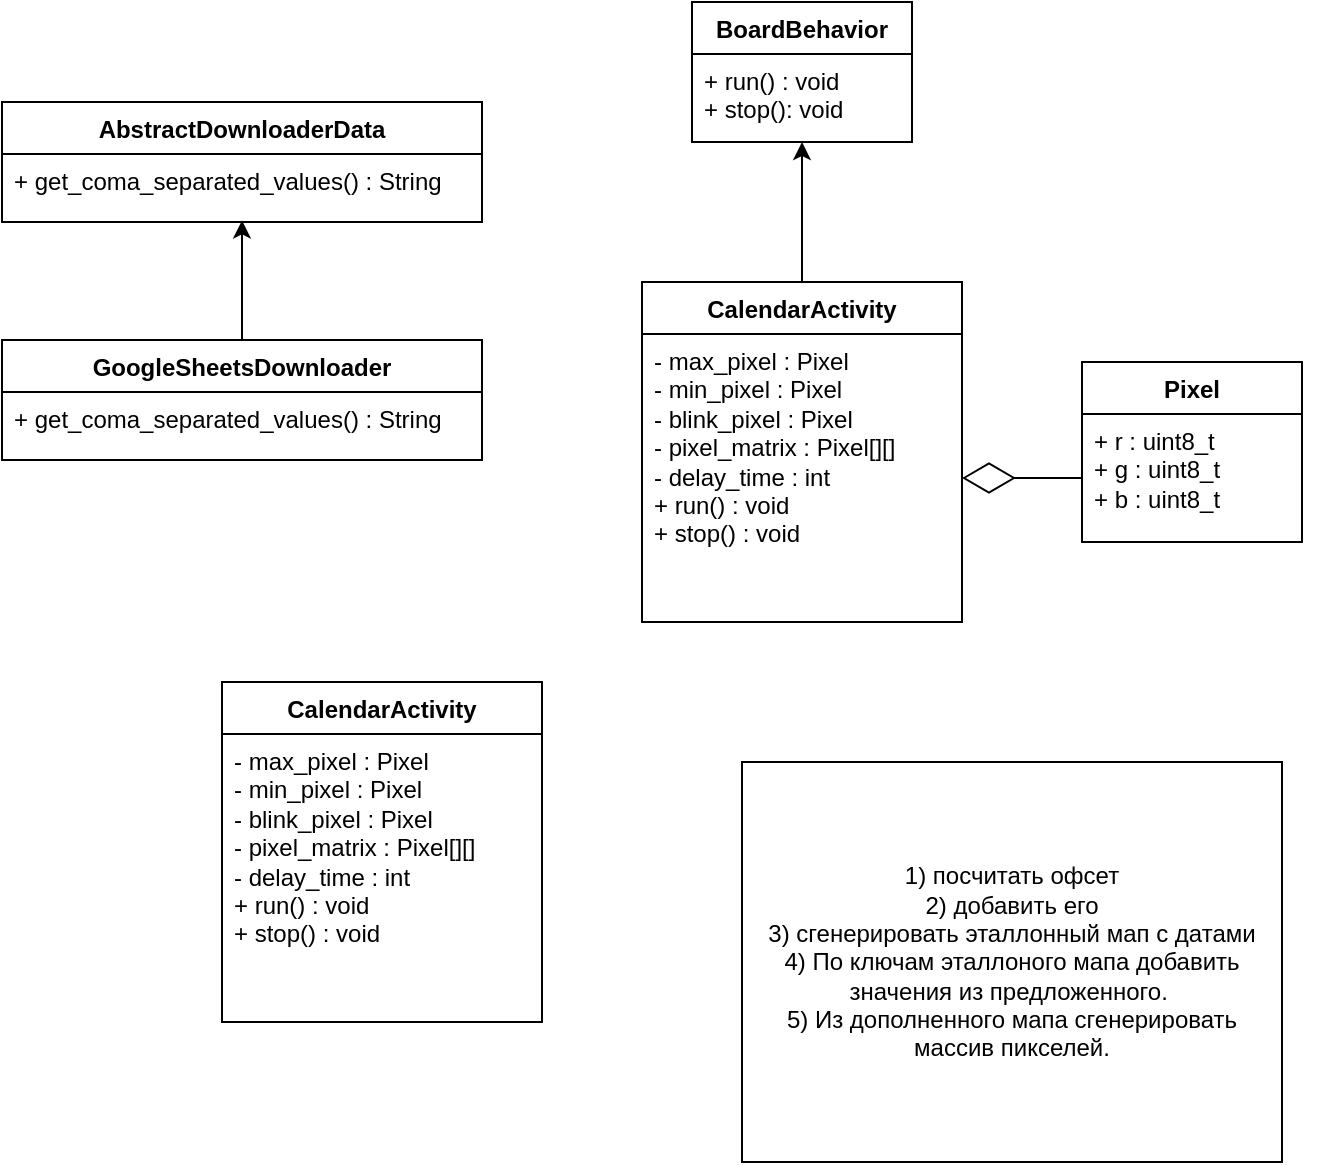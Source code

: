 <mxfile version="21.0.2" type="github">
  <diagram name="Страница 1" id="qSKyALommbcV9Hr9bnK2">
    <mxGraphModel dx="1194" dy="726" grid="1" gridSize="10" guides="1" tooltips="1" connect="1" arrows="1" fold="1" page="1" pageScale="1" pageWidth="827" pageHeight="1169" math="0" shadow="0">
      <root>
        <mxCell id="0" />
        <mxCell id="1" parent="0" />
        <mxCell id="8cvvy75W_X1OJA95X1FM-3" value="AbstractDownloaderData" style="swimlane;fontStyle=1;align=center;verticalAlign=top;childLayout=stackLayout;horizontal=1;startSize=26;horizontalStack=0;resizeParent=1;resizeParentMax=0;resizeLast=0;collapsible=1;marginBottom=0;whiteSpace=wrap;html=1;rounded=1;shadow=0;arcSize=0;" parent="1" vertex="1">
          <mxGeometry x="120" y="440" width="240" height="60" as="geometry" />
        </mxCell>
        <mxCell id="8cvvy75W_X1OJA95X1FM-6" value="+&amp;nbsp;get_coma_separated_values() : String" style="text;strokeColor=none;fillColor=none;align=left;verticalAlign=top;spacingLeft=4;spacingRight=4;overflow=hidden;rotatable=0;points=[[0,0.5],[1,0.5]];portConstraint=eastwest;whiteSpace=wrap;html=1;" parent="8cvvy75W_X1OJA95X1FM-3" vertex="1">
          <mxGeometry y="26" width="240" height="34" as="geometry" />
        </mxCell>
        <mxCell id="8cvvy75W_X1OJA95X1FM-33" style="edgeStyle=orthogonalEdgeStyle;rounded=0;orthogonalLoop=1;jettySize=auto;html=1;exitX=0.5;exitY=0;exitDx=0;exitDy=0;entryX=0.5;entryY=0.977;entryDx=0;entryDy=0;entryPerimeter=0;" parent="1" source="8cvvy75W_X1OJA95X1FM-20" target="8cvvy75W_X1OJA95X1FM-6" edge="1">
          <mxGeometry relative="1" as="geometry" />
        </mxCell>
        <mxCell id="8cvvy75W_X1OJA95X1FM-20" value="GoogleSheetsDownloader" style="swimlane;fontStyle=1;align=center;verticalAlign=top;childLayout=stackLayout;horizontal=1;startSize=26;horizontalStack=0;resizeParent=1;resizeParentMax=0;resizeLast=0;collapsible=1;marginBottom=0;whiteSpace=wrap;html=1;rounded=1;shadow=0;arcSize=0;" parent="1" vertex="1">
          <mxGeometry x="120" y="559" width="240" height="60" as="geometry" />
        </mxCell>
        <mxCell id="8cvvy75W_X1OJA95X1FM-21" value="+&amp;nbsp;get_coma_separated_values() : String&lt;br&gt;" style="text;strokeColor=none;fillColor=none;align=left;verticalAlign=top;spacingLeft=4;spacingRight=4;overflow=hidden;rotatable=0;points=[[0,0.5],[1,0.5]];portConstraint=eastwest;whiteSpace=wrap;html=1;" parent="8cvvy75W_X1OJA95X1FM-20" vertex="1">
          <mxGeometry y="26" width="240" height="34" as="geometry" />
        </mxCell>
        <mxCell id="8cvvy75W_X1OJA95X1FM-34" value="Pixel" style="swimlane;fontStyle=1;align=center;verticalAlign=top;childLayout=stackLayout;horizontal=1;startSize=26;horizontalStack=0;resizeParent=1;resizeParentMax=0;resizeLast=0;collapsible=1;marginBottom=0;whiteSpace=wrap;html=1;rounded=1;shadow=0;arcSize=0;" parent="1" vertex="1">
          <mxGeometry x="660" y="570" width="110" height="90" as="geometry" />
        </mxCell>
        <mxCell id="8cvvy75W_X1OJA95X1FM-35" value="+ r :&amp;nbsp;uint8_t&lt;br&gt;+ g :&amp;nbsp;uint8_t&lt;br&gt;+ b :&amp;nbsp;uint8_t" style="text;strokeColor=none;fillColor=none;align=left;verticalAlign=top;spacingLeft=4;spacingRight=4;overflow=hidden;rotatable=0;points=[[0,0.5],[1,0.5]];portConstraint=eastwest;whiteSpace=wrap;html=1;" parent="8cvvy75W_X1OJA95X1FM-34" vertex="1">
          <mxGeometry y="26" width="110" height="64" as="geometry" />
        </mxCell>
        <mxCell id="8cvvy75W_X1OJA95X1FM-36" style="edgeStyle=orthogonalEdgeStyle;rounded=0;orthogonalLoop=1;jettySize=auto;html=1;exitX=1;exitY=0.5;exitDx=0;exitDy=0;" parent="8cvvy75W_X1OJA95X1FM-34" source="8cvvy75W_X1OJA95X1FM-35" target="8cvvy75W_X1OJA95X1FM-35" edge="1">
          <mxGeometry relative="1" as="geometry" />
        </mxCell>
        <mxCell id="8cvvy75W_X1OJA95X1FM-37" value="BoardBehavior" style="swimlane;fontStyle=1;align=center;verticalAlign=top;childLayout=stackLayout;horizontal=1;startSize=26;horizontalStack=0;resizeParent=1;resizeParentMax=0;resizeLast=0;collapsible=1;marginBottom=0;whiteSpace=wrap;html=1;rounded=1;shadow=0;arcSize=0;" parent="1" vertex="1">
          <mxGeometry x="465" y="390" width="110" height="70" as="geometry" />
        </mxCell>
        <mxCell id="8cvvy75W_X1OJA95X1FM-38" value="+ run() : void&lt;br&gt;+ stop(): void" style="text;strokeColor=none;fillColor=none;align=left;verticalAlign=top;spacingLeft=4;spacingRight=4;overflow=hidden;rotatable=0;points=[[0,0.5],[1,0.5]];portConstraint=eastwest;whiteSpace=wrap;html=1;" parent="8cvvy75W_X1OJA95X1FM-37" vertex="1">
          <mxGeometry y="26" width="110" height="44" as="geometry" />
        </mxCell>
        <mxCell id="8cvvy75W_X1OJA95X1FM-39" style="edgeStyle=orthogonalEdgeStyle;rounded=0;orthogonalLoop=1;jettySize=auto;html=1;exitX=1;exitY=0.5;exitDx=0;exitDy=0;" parent="8cvvy75W_X1OJA95X1FM-37" source="8cvvy75W_X1OJA95X1FM-38" target="8cvvy75W_X1OJA95X1FM-38" edge="1">
          <mxGeometry relative="1" as="geometry" />
        </mxCell>
        <mxCell id="8cvvy75W_X1OJA95X1FM-44" style="edgeStyle=orthogonalEdgeStyle;rounded=0;orthogonalLoop=1;jettySize=auto;html=1;exitX=0.5;exitY=0;exitDx=0;exitDy=0;entryX=0.5;entryY=1;entryDx=0;entryDy=0;" parent="1" source="8cvvy75W_X1OJA95X1FM-40" target="8cvvy75W_X1OJA95X1FM-37" edge="1">
          <mxGeometry relative="1" as="geometry" />
        </mxCell>
        <mxCell id="8cvvy75W_X1OJA95X1FM-40" value="CalendarActivity" style="swimlane;fontStyle=1;align=center;verticalAlign=top;childLayout=stackLayout;horizontal=1;startSize=26;horizontalStack=0;resizeParent=1;resizeParentMax=0;resizeLast=0;collapsible=1;marginBottom=0;whiteSpace=wrap;html=1;rounded=1;shadow=0;arcSize=0;" parent="1" vertex="1">
          <mxGeometry x="440" y="530" width="160" height="170" as="geometry" />
        </mxCell>
        <mxCell id="8cvvy75W_X1OJA95X1FM-41" value="- max_pixel : Pixel&lt;br&gt;- min_pixel : Pixel&lt;br&gt;- blink_pixel : Pixel&lt;br&gt;- pixel_matrix : Pixel[][]&lt;br&gt;- delay_time : int&lt;br&gt;+ run() : void&lt;br&gt;+ stop() : void" style="text;strokeColor=none;fillColor=none;align=left;verticalAlign=top;spacingLeft=4;spacingRight=4;overflow=hidden;rotatable=0;points=[[0,0.5],[1,0.5]];portConstraint=eastwest;whiteSpace=wrap;html=1;" parent="8cvvy75W_X1OJA95X1FM-40" vertex="1">
          <mxGeometry y="26" width="160" height="144" as="geometry" />
        </mxCell>
        <mxCell id="8cvvy75W_X1OJA95X1FM-42" style="edgeStyle=orthogonalEdgeStyle;rounded=0;orthogonalLoop=1;jettySize=auto;html=1;exitX=1;exitY=0.5;exitDx=0;exitDy=0;" parent="8cvvy75W_X1OJA95X1FM-40" source="8cvvy75W_X1OJA95X1FM-41" target="8cvvy75W_X1OJA95X1FM-41" edge="1">
          <mxGeometry relative="1" as="geometry" />
        </mxCell>
        <mxCell id="8cvvy75W_X1OJA95X1FM-43" value="" style="endArrow=diamondThin;endFill=0;endSize=24;html=1;rounded=0;exitX=0;exitY=0.5;exitDx=0;exitDy=0;entryX=1;entryY=0.5;entryDx=0;entryDy=0;" parent="1" source="8cvvy75W_X1OJA95X1FM-35" target="8cvvy75W_X1OJA95X1FM-41" edge="1">
          <mxGeometry width="160" relative="1" as="geometry">
            <mxPoint x="450" y="500" as="sourcePoint" />
            <mxPoint x="610" y="500" as="targetPoint" />
          </mxGeometry>
        </mxCell>
        <mxCell id="dSpknqhoTatChnrateFY-1" value="CalendarActivity" style="swimlane;fontStyle=1;align=center;verticalAlign=top;childLayout=stackLayout;horizontal=1;startSize=26;horizontalStack=0;resizeParent=1;resizeParentMax=0;resizeLast=0;collapsible=1;marginBottom=0;whiteSpace=wrap;html=1;rounded=1;shadow=0;arcSize=0;" vertex="1" parent="1">
          <mxGeometry x="230" y="730" width="160" height="170" as="geometry" />
        </mxCell>
        <mxCell id="dSpknqhoTatChnrateFY-2" value="- max_pixel : Pixel&lt;br&gt;- min_pixel : Pixel&lt;br&gt;- blink_pixel : Pixel&lt;br&gt;- pixel_matrix : Pixel[][]&lt;br&gt;- delay_time : int&lt;br&gt;+ run() : void&lt;br&gt;+ stop() : void" style="text;strokeColor=none;fillColor=none;align=left;verticalAlign=top;spacingLeft=4;spacingRight=4;overflow=hidden;rotatable=0;points=[[0,0.5],[1,0.5]];portConstraint=eastwest;whiteSpace=wrap;html=1;" vertex="1" parent="dSpknqhoTatChnrateFY-1">
          <mxGeometry y="26" width="160" height="144" as="geometry" />
        </mxCell>
        <mxCell id="dSpknqhoTatChnrateFY-3" style="edgeStyle=orthogonalEdgeStyle;rounded=0;orthogonalLoop=1;jettySize=auto;html=1;exitX=1;exitY=0.5;exitDx=0;exitDy=0;" edge="1" parent="dSpknqhoTatChnrateFY-1" source="dSpknqhoTatChnrateFY-2" target="dSpknqhoTatChnrateFY-2">
          <mxGeometry relative="1" as="geometry" />
        </mxCell>
        <mxCell id="dSpknqhoTatChnrateFY-4" value="1) посчитать офсет&lt;br&gt;2) добавить его&lt;br&gt;3) сгенерировать эталлонный мап с датами&lt;br&gt;4) По ключам эталлоного мапа добавить значения из предложенного.&amp;nbsp;&lt;br&gt;5) Из дополненного мапа сгенерировать массив пикселей." style="html=1;whiteSpace=wrap;" vertex="1" parent="1">
          <mxGeometry x="490" y="770" width="270" height="200" as="geometry" />
        </mxCell>
      </root>
    </mxGraphModel>
  </diagram>
</mxfile>
